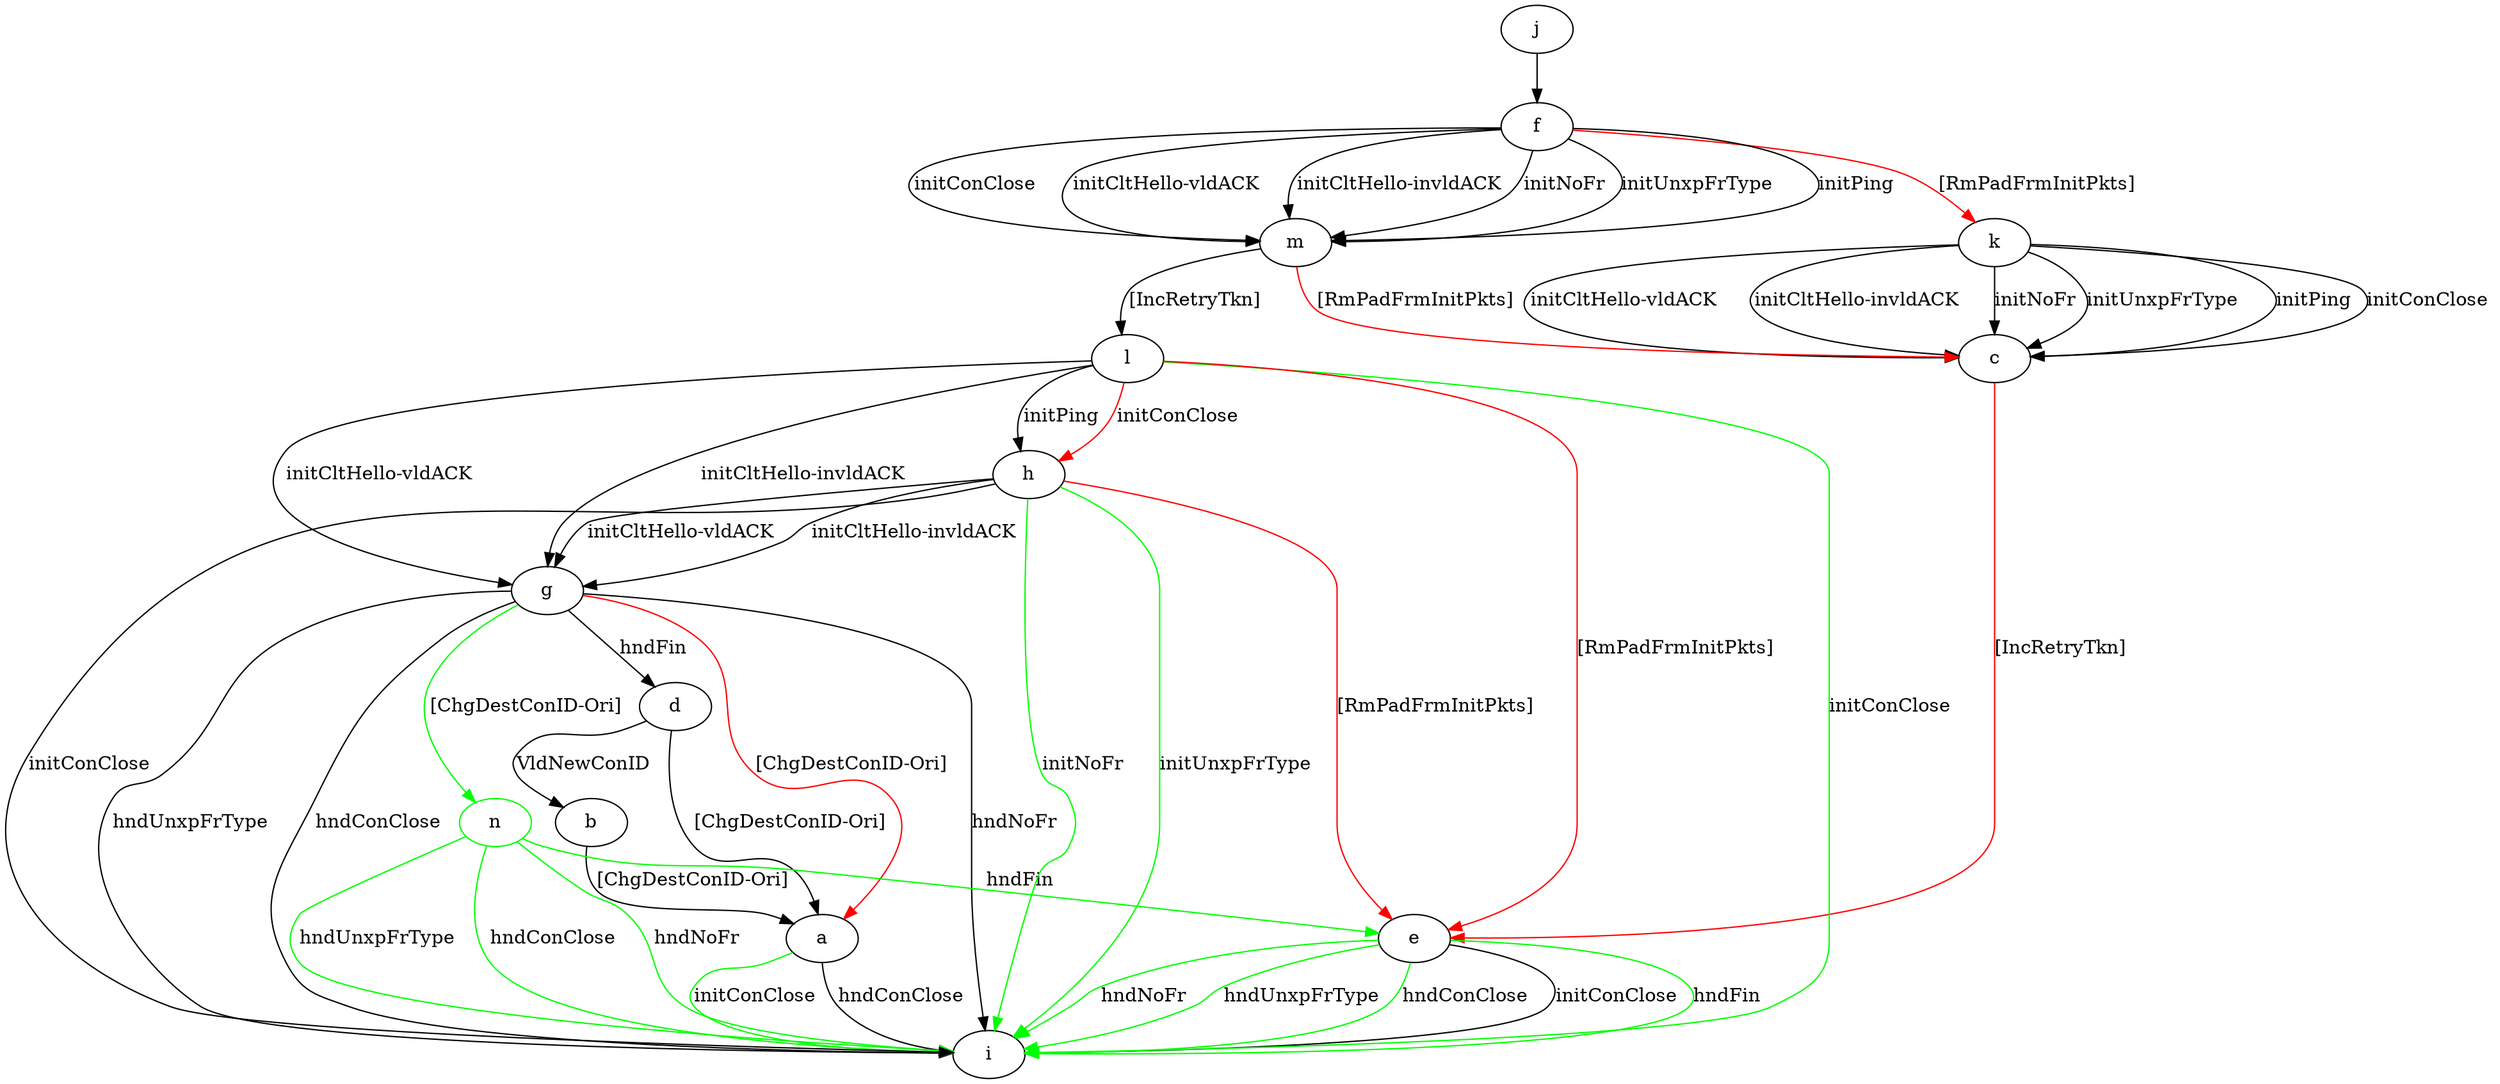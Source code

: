 digraph "" {
	a -> i	[key=0,
		label="hndConClose "];
	a -> i	[key=1,
		color=green,
		label="initConClose "];
	b -> a	[key=0,
		label="[ChgDestConID-Ori] "];
	c -> e	[key=0,
		color=red,
		label="[IncRetryTkn] "];
	d -> a	[key=0,
		label="[ChgDestConID-Ori] "];
	d -> b	[key=0,
		label="VldNewConID "];
	e -> i	[key=0,
		label="initConClose "];
	e -> i	[key=1,
		color=green,
		label="hndFin "];
	e -> i	[key=2,
		color=green,
		label="hndNoFr "];
	e -> i	[key=3,
		color=green,
		label="hndUnxpFrType "];
	e -> i	[key=4,
		color=green,
		label="hndConClose "];
	f -> k	[key=0,
		color=red,
		label="[RmPadFrmInitPkts] "];
	f -> m	[key=0,
		label="initPing "];
	f -> m	[key=1,
		label="initConClose "];
	f -> m	[key=2,
		label="initCltHello-vldACK "];
	f -> m	[key=3,
		label="initCltHello-invldACK "];
	f -> m	[key=4,
		label="initNoFr "];
	f -> m	[key=5,
		label="initUnxpFrType "];
	g -> a	[key=0,
		color=red,
		label="[ChgDestConID-Ori] "];
	g -> d	[key=0,
		label="hndFin "];
	g -> i	[key=0,
		label="hndNoFr "];
	g -> i	[key=1,
		label="hndUnxpFrType "];
	g -> i	[key=2,
		label="hndConClose "];
	n	[color=green];
	g -> n	[key=0,
		color=green,
		label="[ChgDestConID-Ori] "];
	h -> e	[key=0,
		color=red,
		label="[RmPadFrmInitPkts] "];
	h -> g	[key=0,
		label="initCltHello-vldACK "];
	h -> g	[key=1,
		label="initCltHello-invldACK "];
	h -> i	[key=0,
		label="initConClose "];
	h -> i	[key=1,
		color=green,
		label="initNoFr "];
	h -> i	[key=2,
		color=green,
		label="initUnxpFrType "];
	j -> f	[key=0];
	k -> c	[key=0,
		label="initPing "];
	k -> c	[key=1,
		label="initConClose "];
	k -> c	[key=2,
		label="initCltHello-vldACK "];
	k -> c	[key=3,
		label="initCltHello-invldACK "];
	k -> c	[key=4,
		label="initNoFr "];
	k -> c	[key=5,
		label="initUnxpFrType "];
	l -> e	[key=0,
		color=red,
		label="[RmPadFrmInitPkts] "];
	l -> g	[key=0,
		label="initCltHello-vldACK "];
	l -> g	[key=1,
		label="initCltHello-invldACK "];
	l -> h	[key=0,
		label="initPing "];
	l -> h	[key=1,
		color=red,
		label="initConClose "];
	l -> i	[key=0,
		color=green,
		label="initConClose "];
	m -> c	[key=0,
		color=red,
		label="[RmPadFrmInitPkts] "];
	m -> l	[key=0,
		label="[IncRetryTkn] "];
	n -> e	[key=0,
		color=green,
		label="hndFin "];
	n -> i	[key=0,
		color=green,
		label="hndNoFr "];
	n -> i	[key=1,
		color=green,
		label="hndUnxpFrType "];
	n -> i	[key=2,
		color=green,
		label="hndConClose "];
}
